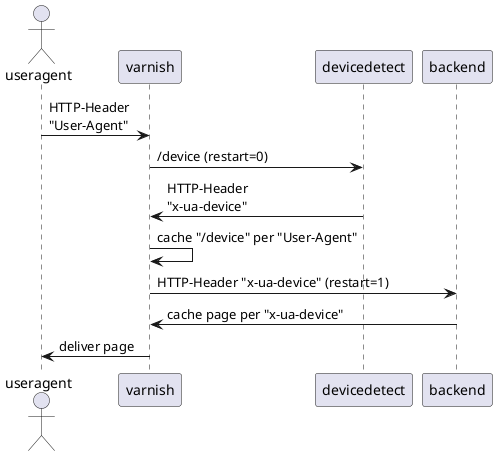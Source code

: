 @startuml

actor useragent
participant varnish
participant devicedetect
participant backend

useragent -> varnish : HTTP-Header \n"User-Agent"
varnish -> devicedetect : /device (restart=0)
varnish <- devicedetect : HTTP-Header \n"x-ua-device"
varnish -> varnish : cache "/device" per "User-Agent"
varnish -> backend : HTTP-Header "x-ua-device" (restart=1)
varnish <- backend : cache page per "x-ua-device"
useragent <- varnish : deliver page 

@enduml
